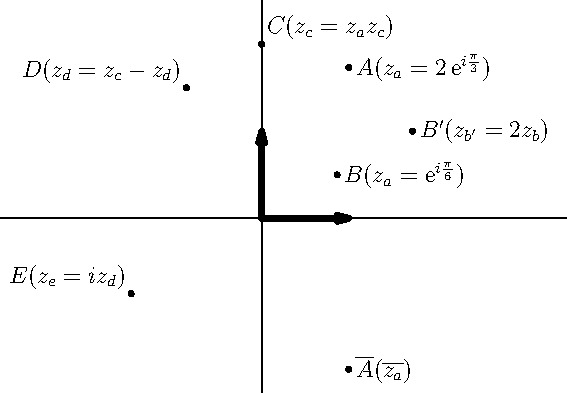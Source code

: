 size(10cm,0);

texpreamble("\usepackage{amsmath}
             \DeclareMathOperator{\e}{e}");

pair A=2*expi(pi/3);
pair B=expi(pi/6);
pair C=A*B;
pair D=C-B;
pair Bp=2*B;
pair E=I*D;

draw((0,-2)--(0,2.5));
draw((0,0)--(1,0),linewidth(1mm),Arrow(2mm));
draw((-3,0)--(3.5,0));
draw((0,0)--(0,1),linewidth(1mm),Arrow(2mm));

dot(Label("$A(z_a=2\e^{i\frac{\pi}{3}})$"),A);
dot(Label("$B(z_a=\e^{i\frac{\pi}{6}})$"),B);
dot(Label("$B'(z_{b'}=2z_b)$"),Bp);
dot(Label("$\overline{A}(\overline{z_a})$"),conj(A));
dot(Label("$C(z_c=z_a z_c)$"),C,NE);
dot(Label("$D(z_d=z_c-z_d)$"),D,NW);
dot(Label("$E(z_e=iz_d)$"),E,NW);
